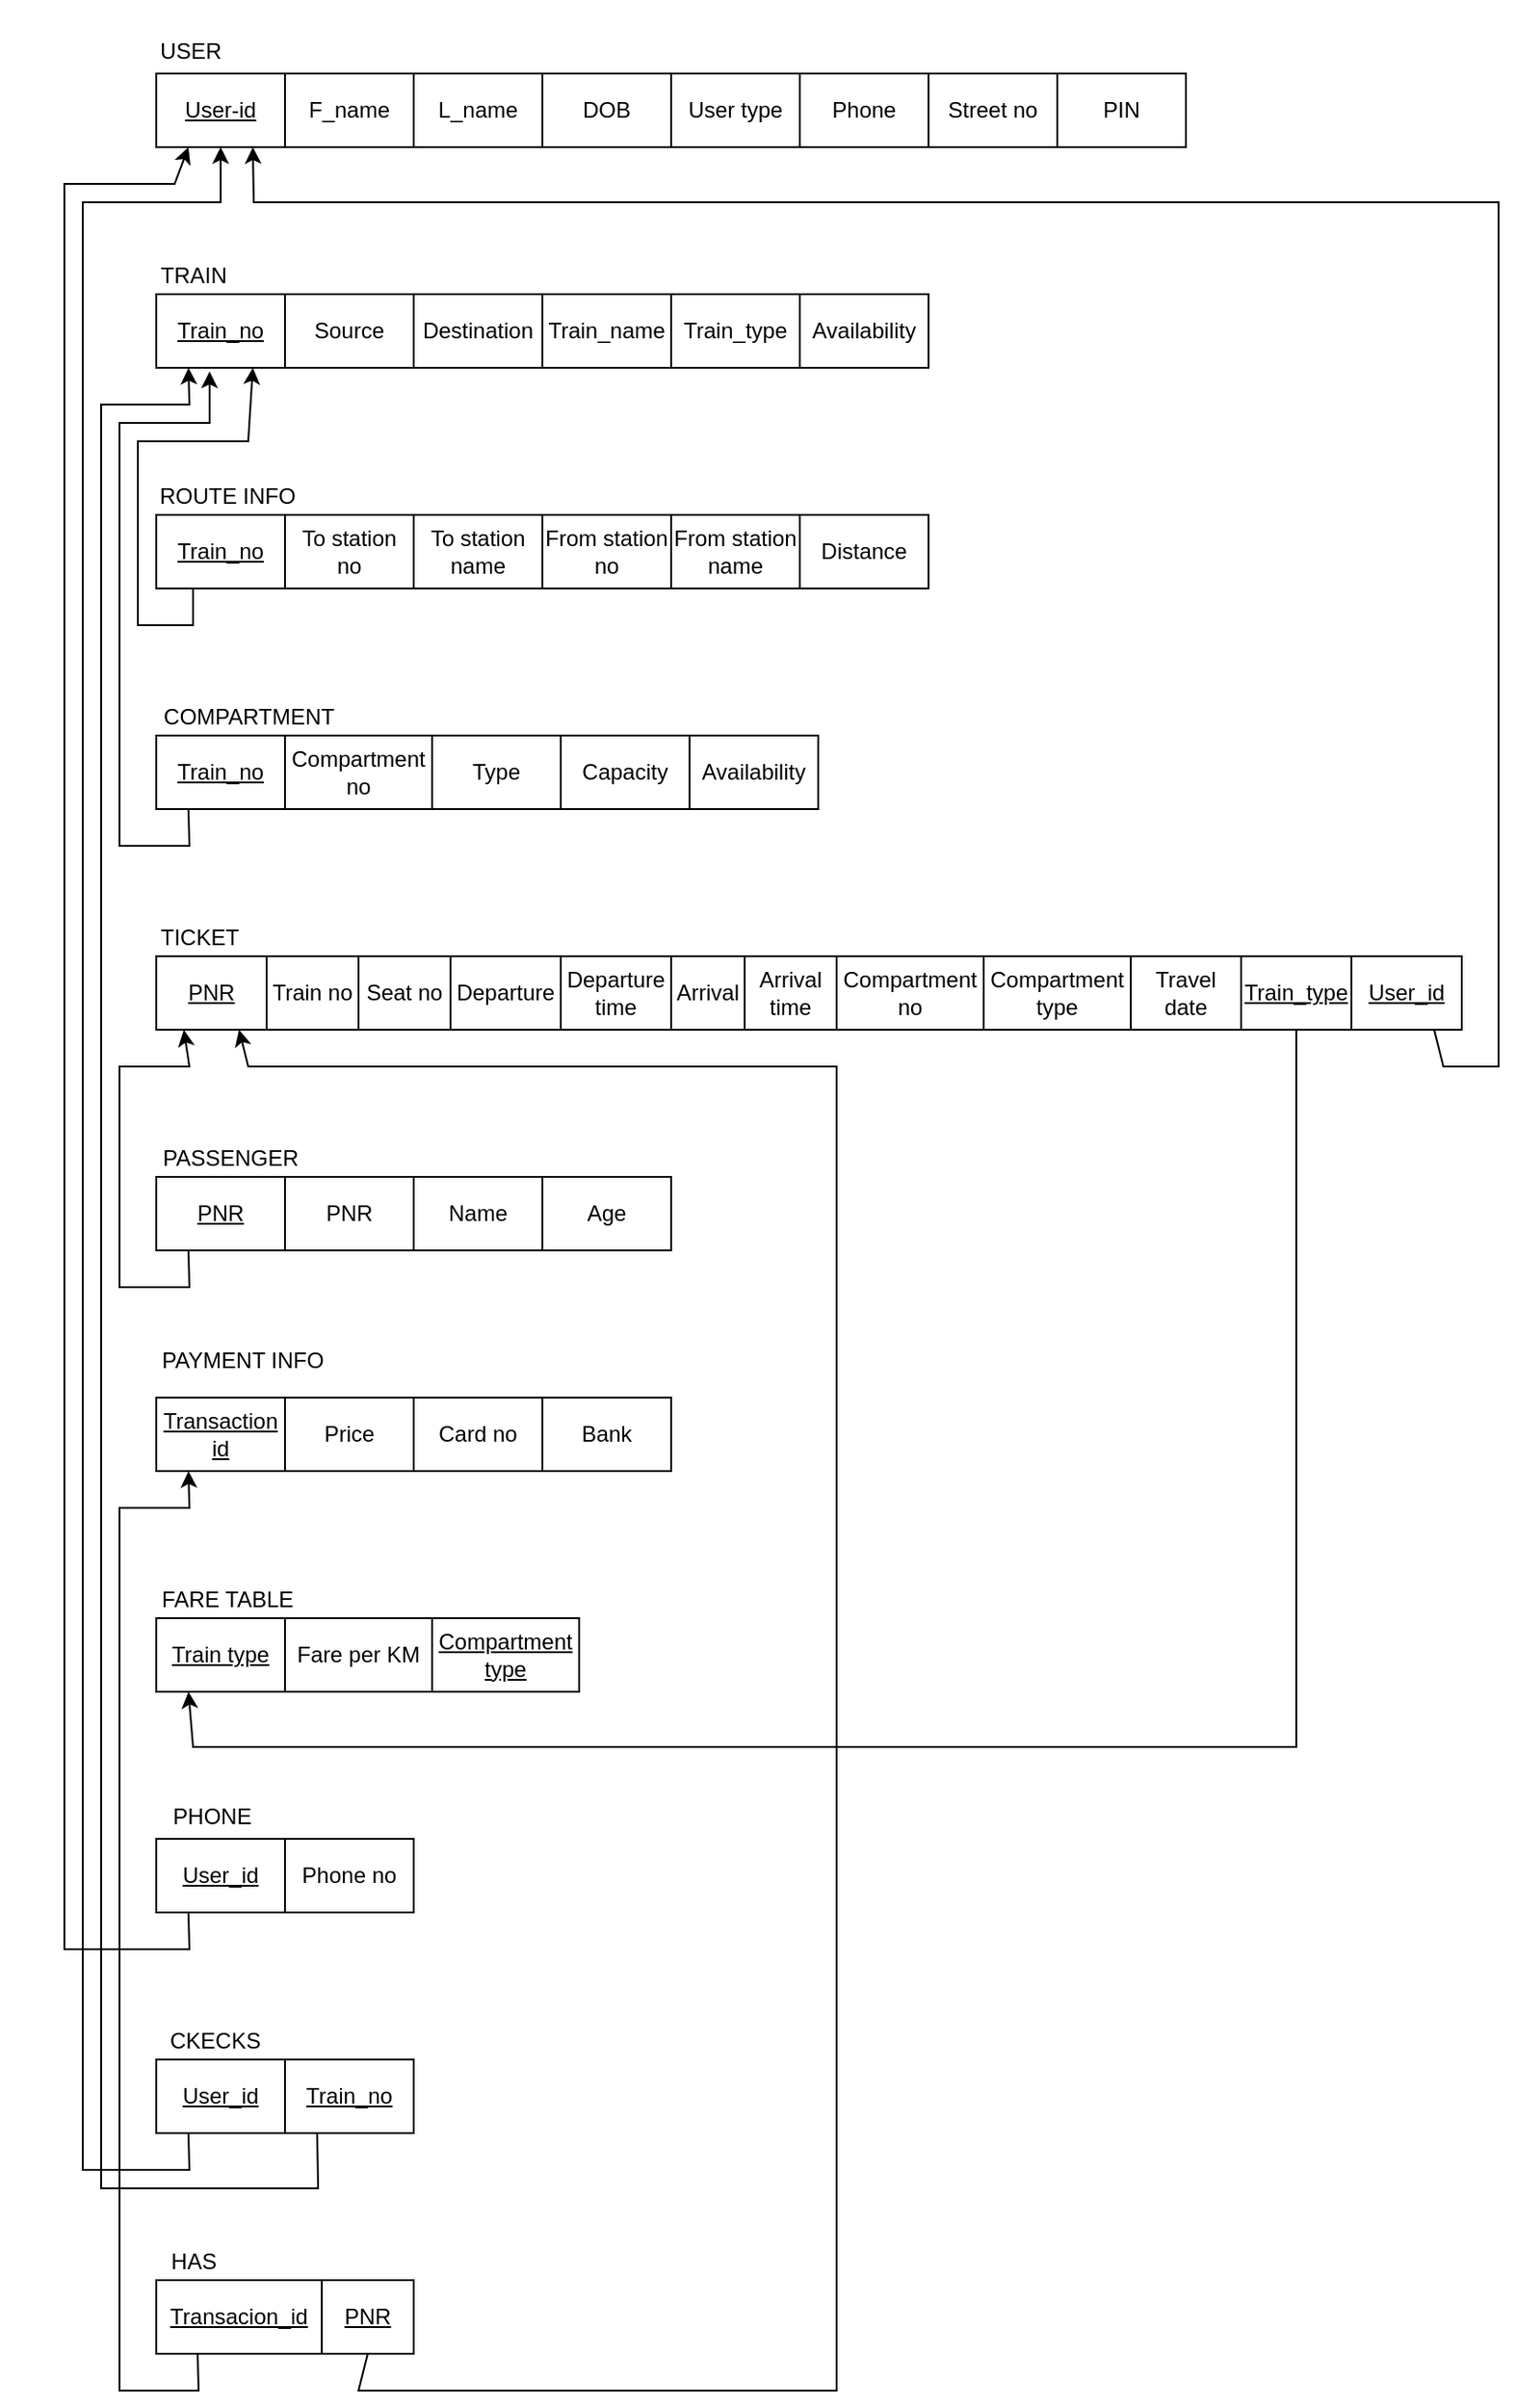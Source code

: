 <mxfile version="20.2.7"><diagram id="7hoaJWIZ27EAQMf6qq3K" name="Page-1"><mxGraphModel dx="2103" dy="487" grid="1" gridSize="10" guides="1" tooltips="1" connect="1" arrows="1" fold="1" page="1" pageScale="1" pageWidth="827" pageHeight="1169" math="0" shadow="0"><root><mxCell id="0"/><mxCell id="1" parent="0"/><mxCell id="ePDoGNl4cfEXWv__rSEa-1" value="&lt;u&gt;User-id&lt;/u&gt;" style="rounded=0;whiteSpace=wrap;html=1;" vertex="1" parent="1"><mxGeometry x="40" y="80" width="70" height="40" as="geometry"/></mxCell><mxCell id="ePDoGNl4cfEXWv__rSEa-4" value="F_name" style="rounded=0;whiteSpace=wrap;html=1;" vertex="1" parent="1"><mxGeometry x="110" y="80" width="70" height="40" as="geometry"/></mxCell><mxCell id="ePDoGNl4cfEXWv__rSEa-5" value="L_name" style="rounded=0;whiteSpace=wrap;html=1;" vertex="1" parent="1"><mxGeometry x="180" y="80" width="70" height="40" as="geometry"/></mxCell><mxCell id="ePDoGNl4cfEXWv__rSEa-6" value="DOB" style="rounded=0;whiteSpace=wrap;html=1;" vertex="1" parent="1"><mxGeometry x="250" y="80" width="70" height="40" as="geometry"/></mxCell><mxCell id="ePDoGNl4cfEXWv__rSEa-7" value="User type" style="rounded=0;whiteSpace=wrap;html=1;" vertex="1" parent="1"><mxGeometry x="320" y="80" width="70" height="40" as="geometry"/></mxCell><mxCell id="ePDoGNl4cfEXWv__rSEa-8" value="Phone" style="rounded=0;whiteSpace=wrap;html=1;" vertex="1" parent="1"><mxGeometry x="390" y="80" width="70" height="40" as="geometry"/></mxCell><mxCell id="ePDoGNl4cfEXWv__rSEa-9" value="Street no" style="rounded=0;whiteSpace=wrap;html=1;" vertex="1" parent="1"><mxGeometry x="460" y="80" width="70" height="40" as="geometry"/></mxCell><mxCell id="ePDoGNl4cfEXWv__rSEa-10" value="PIN" style="rounded=0;whiteSpace=wrap;html=1;" vertex="1" parent="1"><mxGeometry x="530" y="80" width="70" height="40" as="geometry"/></mxCell><mxCell id="ePDoGNl4cfEXWv__rSEa-11" value="&lt;div&gt;&amp;nbsp;&amp;nbsp;&amp;nbsp;&amp;nbsp; &lt;br&gt;&lt;/div&gt;&lt;div&gt;&amp;nbsp;&amp;nbsp;&amp;nbsp;&amp;nbsp; USER&lt;/div&gt;" style="text;html=1;align=center;verticalAlign=middle;resizable=0;points=[];autosize=1;strokeColor=none;fillColor=none;" vertex="1" parent="1"><mxGeometry x="15" y="40" width="70" height="40" as="geometry"/></mxCell><mxCell id="ePDoGNl4cfEXWv__rSEa-12" value="&amp;nbsp;&amp;nbsp;&amp;nbsp;&amp;nbsp;&amp;nbsp; TRAIN" style="text;html=1;align=center;verticalAlign=middle;resizable=0;points=[];autosize=1;strokeColor=none;fillColor=none;" vertex="1" parent="1"><mxGeometry x="10" y="175" width="80" height="30" as="geometry"/></mxCell><mxCell id="ePDoGNl4cfEXWv__rSEa-13" value="&lt;u&gt;Train_no&lt;/u&gt;" style="rounded=0;whiteSpace=wrap;html=1;" vertex="1" parent="1"><mxGeometry x="40" y="200" width="70" height="40" as="geometry"/></mxCell><mxCell id="ePDoGNl4cfEXWv__rSEa-14" value="Source" style="rounded=0;whiteSpace=wrap;html=1;" vertex="1" parent="1"><mxGeometry x="110" y="200" width="70" height="40" as="geometry"/></mxCell><mxCell id="ePDoGNl4cfEXWv__rSEa-15" value="Destination" style="rounded=0;whiteSpace=wrap;html=1;" vertex="1" parent="1"><mxGeometry x="180" y="200" width="70" height="40" as="geometry"/></mxCell><mxCell id="ePDoGNl4cfEXWv__rSEa-16" value="Train_name" style="rounded=0;whiteSpace=wrap;html=1;" vertex="1" parent="1"><mxGeometry x="250" y="200" width="70" height="40" as="geometry"/></mxCell><mxCell id="ePDoGNl4cfEXWv__rSEa-17" value="Train_type" style="rounded=0;whiteSpace=wrap;html=1;" vertex="1" parent="1"><mxGeometry x="320" y="200" width="70" height="40" as="geometry"/></mxCell><mxCell id="ePDoGNl4cfEXWv__rSEa-18" value="Availability" style="rounded=0;whiteSpace=wrap;html=1;" vertex="1" parent="1"><mxGeometry x="390" y="200" width="70" height="40" as="geometry"/></mxCell><mxCell id="ePDoGNl4cfEXWv__rSEa-21" value="&amp;nbsp;&amp;nbsp;&amp;nbsp;&amp;nbsp;&amp;nbsp;&amp;nbsp;&amp;nbsp;&amp;nbsp;&amp;nbsp;&amp;nbsp; ROUTE INFO" style="text;html=1;align=center;verticalAlign=middle;resizable=0;points=[];autosize=1;strokeColor=none;fillColor=none;" vertex="1" parent="1"><mxGeometry x="-5" y="295" width="130" height="30" as="geometry"/></mxCell><mxCell id="ePDoGNl4cfEXWv__rSEa-22" value="To station no" style="rounded=0;whiteSpace=wrap;html=1;" vertex="1" parent="1"><mxGeometry x="110" y="320" width="70" height="40" as="geometry"/></mxCell><mxCell id="ePDoGNl4cfEXWv__rSEa-23" value="To station name" style="rounded=0;whiteSpace=wrap;html=1;" vertex="1" parent="1"><mxGeometry x="180" y="320" width="70" height="40" as="geometry"/></mxCell><mxCell id="ePDoGNl4cfEXWv__rSEa-24" value="From station no" style="rounded=0;whiteSpace=wrap;html=1;" vertex="1" parent="1"><mxGeometry x="250" y="320" width="70" height="40" as="geometry"/></mxCell><mxCell id="ePDoGNl4cfEXWv__rSEa-25" value="From station name" style="rounded=0;whiteSpace=wrap;html=1;" vertex="1" parent="1"><mxGeometry x="320" y="320" width="70" height="40" as="geometry"/></mxCell><mxCell id="ePDoGNl4cfEXWv__rSEa-26" value="Distance" style="rounded=0;whiteSpace=wrap;html=1;" vertex="1" parent="1"><mxGeometry x="390" y="320" width="70" height="40" as="geometry"/></mxCell><mxCell id="ePDoGNl4cfEXWv__rSEa-30" value="&amp;nbsp;&amp;nbsp;&amp;nbsp;&amp;nbsp;&amp;nbsp;&amp;nbsp;&amp;nbsp;&amp;nbsp;&amp;nbsp;&amp;nbsp;&amp;nbsp;&amp;nbsp;&amp;nbsp;&amp;nbsp;&amp;nbsp;&amp;nbsp;&amp;nbsp; COMPARTMENT" style="text;html=1;align=center;verticalAlign=middle;resizable=0;points=[];autosize=1;strokeColor=none;fillColor=none;" vertex="1" parent="1"><mxGeometry x="-25" y="415" width="170" height="30" as="geometry"/></mxCell><mxCell id="ePDoGNl4cfEXWv__rSEa-31" value="Compartment no" style="rounded=0;whiteSpace=wrap;html=1;" vertex="1" parent="1"><mxGeometry x="110" y="440" width="80" height="40" as="geometry"/></mxCell><mxCell id="ePDoGNl4cfEXWv__rSEa-32" value="Type" style="rounded=0;whiteSpace=wrap;html=1;" vertex="1" parent="1"><mxGeometry x="190" y="440" width="70" height="40" as="geometry"/></mxCell><mxCell id="ePDoGNl4cfEXWv__rSEa-33" value="Capacity" style="rounded=0;whiteSpace=wrap;html=1;" vertex="1" parent="1"><mxGeometry x="260" y="440" width="70" height="40" as="geometry"/></mxCell><mxCell id="ePDoGNl4cfEXWv__rSEa-34" value="Availability" style="rounded=0;whiteSpace=wrap;html=1;" vertex="1" parent="1"><mxGeometry x="330" y="440" width="70" height="40" as="geometry"/></mxCell><mxCell id="ePDoGNl4cfEXWv__rSEa-35" value="&amp;nbsp; TICKET" style="text;html=1;align=center;verticalAlign=middle;resizable=0;points=[];autosize=1;strokeColor=none;fillColor=none;" vertex="1" parent="1"><mxGeometry x="25" y="535" width="70" height="30" as="geometry"/></mxCell><mxCell id="ePDoGNl4cfEXWv__rSEa-36" value="Train no" style="rounded=0;whiteSpace=wrap;html=1;" vertex="1" parent="1"><mxGeometry x="100" y="560" width="50" height="40" as="geometry"/></mxCell><mxCell id="ePDoGNl4cfEXWv__rSEa-37" value="Seat no" style="rounded=0;whiteSpace=wrap;html=1;" vertex="1" parent="1"><mxGeometry x="150" y="560" width="50" height="40" as="geometry"/></mxCell><mxCell id="ePDoGNl4cfEXWv__rSEa-38" value="Departure" style="rounded=0;whiteSpace=wrap;html=1;" vertex="1" parent="1"><mxGeometry x="200" y="560" width="60" height="40" as="geometry"/></mxCell><mxCell id="ePDoGNl4cfEXWv__rSEa-39" value="Departure time" style="rounded=0;whiteSpace=wrap;html=1;" vertex="1" parent="1"><mxGeometry x="260" y="560" width="60" height="40" as="geometry"/></mxCell><mxCell id="ePDoGNl4cfEXWv__rSEa-40" value="Arrival" style="rounded=0;whiteSpace=wrap;html=1;" vertex="1" parent="1"><mxGeometry x="320" y="560" width="40" height="40" as="geometry"/></mxCell><mxCell id="ePDoGNl4cfEXWv__rSEa-41" value="Arrival time" style="rounded=0;whiteSpace=wrap;html=1;" vertex="1" parent="1"><mxGeometry x="360" y="560" width="50" height="40" as="geometry"/></mxCell><mxCell id="ePDoGNl4cfEXWv__rSEa-42" value="Compartment no" style="rounded=0;whiteSpace=wrap;html=1;" vertex="1" parent="1"><mxGeometry x="410" y="560" width="80" height="40" as="geometry"/></mxCell><mxCell id="ePDoGNl4cfEXWv__rSEa-43" value="Compartment type" style="rounded=0;whiteSpace=wrap;html=1;" vertex="1" parent="1"><mxGeometry x="490" y="560" width="80" height="40" as="geometry"/></mxCell><mxCell id="ePDoGNl4cfEXWv__rSEa-44" value="&amp;nbsp;&amp;nbsp;&amp;nbsp;&amp;nbsp;&amp;nbsp;&amp;nbsp;&amp;nbsp;&amp;nbsp;&amp;nbsp;&amp;nbsp;&amp;nbsp; PASSENGER " style="text;html=1;align=center;verticalAlign=middle;resizable=0;points=[];autosize=1;strokeColor=none;fillColor=none;" vertex="1" parent="1"><mxGeometry x="-5" y="655" width="130" height="30" as="geometry"/></mxCell><mxCell id="ePDoGNl4cfEXWv__rSEa-47" value="&lt;u&gt;PNR&lt;/u&gt;" style="rounded=0;whiteSpace=wrap;html=1;" vertex="1" parent="1"><mxGeometry x="40" y="680" width="70" height="40" as="geometry"/></mxCell><mxCell id="ePDoGNl4cfEXWv__rSEa-48" value="PNR" style="rounded=0;whiteSpace=wrap;html=1;" vertex="1" parent="1"><mxGeometry x="110" y="680" width="70" height="40" as="geometry"/></mxCell><mxCell id="ePDoGNl4cfEXWv__rSEa-49" value="Name" style="rounded=0;whiteSpace=wrap;html=1;" vertex="1" parent="1"><mxGeometry x="180" y="680" width="70" height="40" as="geometry"/></mxCell><mxCell id="ePDoGNl4cfEXWv__rSEa-50" value="Age" style="rounded=0;whiteSpace=wrap;html=1;" vertex="1" parent="1"><mxGeometry x="250" y="680" width="70" height="40" as="geometry"/></mxCell><mxCell id="ePDoGNl4cfEXWv__rSEa-51" value="Travel date" style="rounded=0;whiteSpace=wrap;html=1;" vertex="1" parent="1"><mxGeometry x="570" y="560" width="60" height="40" as="geometry"/></mxCell><mxCell id="ePDoGNl4cfEXWv__rSEa-52" value="&lt;u&gt;PNR&lt;/u&gt;" style="rounded=0;whiteSpace=wrap;html=1;" vertex="1" parent="1"><mxGeometry x="40" y="560" width="60" height="40" as="geometry"/></mxCell><mxCell id="ePDoGNl4cfEXWv__rSEa-53" value="&amp;nbsp;&amp;nbsp;&amp;nbsp;&amp;nbsp;&amp;nbsp;&amp;nbsp;&amp;nbsp;&amp;nbsp;&amp;nbsp;&amp;nbsp;&amp;nbsp;&amp;nbsp;&amp;nbsp;&amp;nbsp;&amp;nbsp; PAYMENT INFO" style="text;html=1;align=center;verticalAlign=middle;resizable=0;points=[];autosize=1;strokeColor=none;fillColor=none;" vertex="1" parent="1"><mxGeometry x="-20" y="765" width="160" height="30" as="geometry"/></mxCell><mxCell id="ePDoGNl4cfEXWv__rSEa-54" value="&lt;u&gt;Transaction id&lt;/u&gt;" style="rounded=0;whiteSpace=wrap;html=1;" vertex="1" parent="1"><mxGeometry x="40" y="800" width="70" height="40" as="geometry"/></mxCell><mxCell id="ePDoGNl4cfEXWv__rSEa-55" value="Price" style="rounded=0;whiteSpace=wrap;html=1;" vertex="1" parent="1"><mxGeometry x="110" y="800" width="70" height="40" as="geometry"/></mxCell><mxCell id="ePDoGNl4cfEXWv__rSEa-56" value="Card no" style="rounded=0;whiteSpace=wrap;html=1;" vertex="1" parent="1"><mxGeometry x="180" y="800" width="70" height="40" as="geometry"/></mxCell><mxCell id="ePDoGNl4cfEXWv__rSEa-57" value="Bank" style="rounded=0;whiteSpace=wrap;html=1;" vertex="1" parent="1"><mxGeometry x="250" y="800" width="70" height="40" as="geometry"/></mxCell><mxCell id="ePDoGNl4cfEXWv__rSEa-58" value="&amp;nbsp;&amp;nbsp;&amp;nbsp;&amp;nbsp;&amp;nbsp;&amp;nbsp;&amp;nbsp;&amp;nbsp;&amp;nbsp;&amp;nbsp;&amp;nbsp;&amp;nbsp;&amp;nbsp;&amp;nbsp;&amp;nbsp;&amp;nbsp;&amp;nbsp;&amp;nbsp;&amp;nbsp;&amp;nbsp;&amp;nbsp;&amp;nbsp; FARE TABLE" style="text;html=1;align=center;verticalAlign=middle;resizable=0;points=[];autosize=1;strokeColor=none;fillColor=none;" vertex="1" parent="1"><mxGeometry x="-45" y="895" width="170" height="30" as="geometry"/></mxCell><mxCell id="ePDoGNl4cfEXWv__rSEa-59" value="&lt;u&gt;Train type&lt;/u&gt;" style="rounded=0;whiteSpace=wrap;html=1;" vertex="1" parent="1"><mxGeometry x="40" y="920" width="70" height="40" as="geometry"/></mxCell><mxCell id="ePDoGNl4cfEXWv__rSEa-60" value="Fare per KM" style="rounded=0;whiteSpace=wrap;html=1;" vertex="1" parent="1"><mxGeometry x="110" y="920" width="80" height="40" as="geometry"/></mxCell><mxCell id="ePDoGNl4cfEXWv__rSEa-61" value="&lt;u&gt;Compartment type&lt;/u&gt;" style="rounded=0;whiteSpace=wrap;html=1;" vertex="1" parent="1"><mxGeometry x="190" y="920" width="80" height="40" as="geometry"/></mxCell><mxCell id="ePDoGNl4cfEXWv__rSEa-63" value="&lt;br&gt;&lt;div&gt;PHONE&lt;/div&gt;" style="text;html=1;align=center;verticalAlign=middle;resizable=0;points=[];autosize=1;strokeColor=none;fillColor=none;" vertex="1" parent="1"><mxGeometry x="35" y="1000" width="70" height="40" as="geometry"/></mxCell><mxCell id="ePDoGNl4cfEXWv__rSEa-64" value="&lt;u&gt;User_id&lt;/u&gt;" style="rounded=0;whiteSpace=wrap;html=1;" vertex="1" parent="1"><mxGeometry x="40" y="1040" width="70" height="40" as="geometry"/></mxCell><mxCell id="ePDoGNl4cfEXWv__rSEa-65" value="Phone no" style="rounded=0;whiteSpace=wrap;html=1;" vertex="1" parent="1"><mxGeometry x="110" y="1040" width="70" height="40" as="geometry"/></mxCell><mxCell id="ePDoGNl4cfEXWv__rSEa-66" value="&amp;nbsp;CKECKS" style="text;html=1;align=center;verticalAlign=middle;resizable=0;points=[];autosize=1;strokeColor=none;fillColor=none;" vertex="1" parent="1"><mxGeometry x="30" y="1135" width="80" height="30" as="geometry"/></mxCell><mxCell id="ePDoGNl4cfEXWv__rSEa-67" value="&lt;u&gt;User_id&lt;/u&gt;" style="rounded=0;whiteSpace=wrap;html=1;" vertex="1" parent="1"><mxGeometry x="40" y="1160" width="70" height="40" as="geometry"/></mxCell><mxCell id="ePDoGNl4cfEXWv__rSEa-68" value="&lt;u&gt;Train_no&lt;/u&gt;" style="rounded=0;whiteSpace=wrap;html=1;" vertex="1" parent="1"><mxGeometry x="110" y="1160" width="70" height="40" as="geometry"/></mxCell><mxCell id="ePDoGNl4cfEXWv__rSEa-71" value="" style="endArrow=classic;html=1;rounded=0;exitX=0.25;exitY=1;exitDx=0;exitDy=0;entryX=0.5;entryY=1;entryDx=0;entryDy=0;" edge="1" parent="1" source="ePDoGNl4cfEXWv__rSEa-67" target="ePDoGNl4cfEXWv__rSEa-1"><mxGeometry width="50" height="50" relative="1" as="geometry"><mxPoint x="310" y="1190" as="sourcePoint"/><mxPoint x="360" y="1140" as="targetPoint"/><Array as="points"><mxPoint x="58" y="1220"/><mxPoint y="1220"/><mxPoint y="150"/><mxPoint x="30" y="150"/><mxPoint x="75" y="150"/></Array></mxGeometry></mxCell><mxCell id="ePDoGNl4cfEXWv__rSEa-72" value="" style="endArrow=classic;html=1;rounded=0;exitX=0.25;exitY=1;exitDx=0;exitDy=0;entryX=0.25;entryY=1;entryDx=0;entryDy=0;" edge="1" parent="1" source="ePDoGNl4cfEXWv__rSEa-68" target="ePDoGNl4cfEXWv__rSEa-13"><mxGeometry width="50" height="50" relative="1" as="geometry"><mxPoint x="310" y="1180" as="sourcePoint"/><mxPoint x="360" y="1130" as="targetPoint"/><Array as="points"><mxPoint x="128" y="1230"/><mxPoint x="10" y="1230"/><mxPoint x="10" y="1210"/><mxPoint x="10" y="260"/><mxPoint x="58" y="260"/></Array></mxGeometry></mxCell><mxCell id="ePDoGNl4cfEXWv__rSEa-78" value="&lt;u&gt;Train_no&lt;/u&gt;" style="rounded=0;whiteSpace=wrap;html=1;" vertex="1" parent="1"><mxGeometry x="40" y="320" width="70" height="40" as="geometry"/></mxCell><mxCell id="ePDoGNl4cfEXWv__rSEa-79" value="&lt;div&gt;&lt;u&gt;Train_no&lt;/u&gt;&lt;/div&gt;" style="rounded=0;whiteSpace=wrap;html=1;" vertex="1" parent="1"><mxGeometry x="40" y="440" width="70" height="40" as="geometry"/></mxCell><mxCell id="ePDoGNl4cfEXWv__rSEa-82" value="" style="endArrow=classic;html=1;rounded=0;entryX=0.75;entryY=1;entryDx=0;entryDy=0;" edge="1" parent="1" target="ePDoGNl4cfEXWv__rSEa-13"><mxGeometry width="50" height="50" relative="1" as="geometry"><mxPoint x="60" y="360" as="sourcePoint"/><mxPoint x="360" y="400" as="targetPoint"/><Array as="points"><mxPoint x="60" y="380"/><mxPoint x="30" y="380"/><mxPoint x="30" y="310"/><mxPoint x="30" y="280"/><mxPoint x="90" y="280"/></Array></mxGeometry></mxCell><mxCell id="ePDoGNl4cfEXWv__rSEa-83" value="" style="endArrow=classic;html=1;rounded=0;exitX=0.25;exitY=1;exitDx=0;exitDy=0;entryX=0.414;entryY=1.05;entryDx=0;entryDy=0;entryPerimeter=0;" edge="1" parent="1" source="ePDoGNl4cfEXWv__rSEa-79" target="ePDoGNl4cfEXWv__rSEa-13"><mxGeometry width="50" height="50" relative="1" as="geometry"><mxPoint x="310" y="450" as="sourcePoint"/><mxPoint x="360" y="400" as="targetPoint"/><Array as="points"><mxPoint x="58" y="500"/><mxPoint x="20" y="500"/><mxPoint x="20" y="270"/><mxPoint x="69" y="270"/></Array></mxGeometry></mxCell><mxCell id="ePDoGNl4cfEXWv__rSEa-86" value="" style="endArrow=classic;html=1;rounded=0;exitX=0.25;exitY=1;exitDx=0;exitDy=0;entryX=0.25;entryY=1;entryDx=0;entryDy=0;" edge="1" parent="1" source="ePDoGNl4cfEXWv__rSEa-47" target="ePDoGNl4cfEXWv__rSEa-52"><mxGeometry width="50" height="50" relative="1" as="geometry"><mxPoint x="310" y="730" as="sourcePoint"/><mxPoint x="360" y="680" as="targetPoint"/><Array as="points"><mxPoint x="58" y="740"/><mxPoint x="20" y="740"/><mxPoint x="20" y="620"/><mxPoint x="58" y="620"/></Array></mxGeometry></mxCell><mxCell id="ePDoGNl4cfEXWv__rSEa-87" value="&lt;u&gt;Train_type&lt;/u&gt;" style="rounded=0;whiteSpace=wrap;html=1;" vertex="1" parent="1"><mxGeometry x="630" y="560" width="60" height="40" as="geometry"/></mxCell><mxCell id="ePDoGNl4cfEXWv__rSEa-89" value="" style="endArrow=classic;html=1;rounded=0;exitX=0.25;exitY=1;exitDx=0;exitDy=0;entryX=0.25;entryY=1;entryDx=0;entryDy=0;" edge="1" parent="1" source="ePDoGNl4cfEXWv__rSEa-64" target="ePDoGNl4cfEXWv__rSEa-1"><mxGeometry width="50" height="50" relative="1" as="geometry"><mxPoint x="310" y="930" as="sourcePoint"/><mxPoint x="360" y="880" as="targetPoint"/><Array as="points"><mxPoint x="58" y="1100"/><mxPoint x="-10" y="1100"/><mxPoint x="-10" y="140"/><mxPoint x="50" y="140"/></Array></mxGeometry></mxCell><mxCell id="ePDoGNl4cfEXWv__rSEa-90" value="&lt;u&gt;User_id&lt;/u&gt;" style="rounded=0;whiteSpace=wrap;html=1;" vertex="1" parent="1"><mxGeometry x="690" y="560" width="60" height="40" as="geometry"/></mxCell><mxCell id="ePDoGNl4cfEXWv__rSEa-91" value="" style="endArrow=classic;html=1;rounded=0;exitX=0.75;exitY=1;exitDx=0;exitDy=0;entryX=0.75;entryY=1;entryDx=0;entryDy=0;" edge="1" parent="1" source="ePDoGNl4cfEXWv__rSEa-90" target="ePDoGNl4cfEXWv__rSEa-1"><mxGeometry width="50" height="50" relative="1" as="geometry"><mxPoint x="310" y="700" as="sourcePoint"/><mxPoint x="580" y="280" as="targetPoint"/><Array as="points"><mxPoint x="740" y="620"/><mxPoint x="770" y="620"/><mxPoint x="770" y="150"/><mxPoint x="740" y="150"/><mxPoint x="93" y="150"/></Array></mxGeometry></mxCell><mxCell id="ePDoGNl4cfEXWv__rSEa-92" value="HAS" style="text;html=1;align=center;verticalAlign=middle;resizable=0;points=[];autosize=1;strokeColor=none;fillColor=none;" vertex="1" parent="1"><mxGeometry x="35" y="1255" width="50" height="30" as="geometry"/></mxCell><mxCell id="ePDoGNl4cfEXWv__rSEa-93" value="&lt;u&gt;Transacion_id&lt;/u&gt;" style="rounded=0;whiteSpace=wrap;html=1;" vertex="1" parent="1"><mxGeometry x="40" y="1280" width="90" height="40" as="geometry"/></mxCell><mxCell id="ePDoGNl4cfEXWv__rSEa-94" value="&lt;u&gt;PNR&lt;/u&gt;" style="rounded=0;whiteSpace=wrap;html=1;" vertex="1" parent="1"><mxGeometry x="130" y="1280" width="50" height="40" as="geometry"/></mxCell><mxCell id="ePDoGNl4cfEXWv__rSEa-95" value="" style="endArrow=classic;html=1;rounded=0;exitX=0.25;exitY=1;exitDx=0;exitDy=0;entryX=0.25;entryY=1;entryDx=0;entryDy=0;" edge="1" parent="1" source="ePDoGNl4cfEXWv__rSEa-93" target="ePDoGNl4cfEXWv__rSEa-54"><mxGeometry width="50" height="50" relative="1" as="geometry"><mxPoint x="190" y="1190" as="sourcePoint"/><mxPoint x="240" y="1140" as="targetPoint"/><Array as="points"><mxPoint x="63" y="1340"/><mxPoint x="20" y="1340"/><mxPoint x="20" y="860"/><mxPoint x="58" y="860"/></Array></mxGeometry></mxCell><mxCell id="ePDoGNl4cfEXWv__rSEa-96" value="" style="endArrow=classic;html=1;rounded=0;exitX=0.5;exitY=1;exitDx=0;exitDy=0;entryX=0.75;entryY=1;entryDx=0;entryDy=0;" edge="1" parent="1" source="ePDoGNl4cfEXWv__rSEa-94" target="ePDoGNl4cfEXWv__rSEa-52"><mxGeometry width="50" height="50" relative="1" as="geometry"><mxPoint x="190" y="1220" as="sourcePoint"/><mxPoint x="240" y="1170" as="targetPoint"/><Array as="points"><mxPoint x="150" y="1340"/><mxPoint x="410" y="1340"/><mxPoint x="410" y="620"/><mxPoint x="90" y="620"/></Array></mxGeometry></mxCell><mxCell id="ePDoGNl4cfEXWv__rSEa-97" value="" style="endArrow=classic;html=1;rounded=0;exitX=0.5;exitY=1;exitDx=0;exitDy=0;entryX=0.25;entryY=1;entryDx=0;entryDy=0;" edge="1" parent="1" source="ePDoGNl4cfEXWv__rSEa-87" target="ePDoGNl4cfEXWv__rSEa-59"><mxGeometry width="50" height="50" relative="1" as="geometry"><mxPoint x="570" y="880" as="sourcePoint"/><mxPoint x="620" y="830" as="targetPoint"/><Array as="points"><mxPoint x="660" y="990"/><mxPoint x="60" y="990"/></Array></mxGeometry></mxCell></root></mxGraphModel></diagram></mxfile>